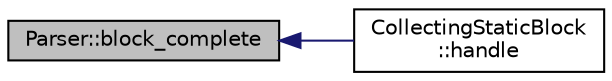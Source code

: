 digraph "Parser::block_complete"
{
 // INTERACTIVE_SVG=YES
  edge [fontname="Helvetica",fontsize="10",labelfontname="Helvetica",labelfontsize="10"];
  node [fontname="Helvetica",fontsize="10",shape=record];
  rankdir="LR";
  Node1 [label="Parser::block_complete",height=0.2,width=0.4,color="black", fillcolor="grey75", style="filled" fontcolor="black"];
  Node1 -> Node2 [dir="back",color="midnightblue",fontsize="10",style="solid",fontname="Helvetica"];
  Node2 [label="CollectingStaticBlock\l::handle",height=0.2,width=0.4,color="black", fillcolor="white", style="filled",URL="$class_collecting_static_block.html#ae3b1cc7db819dafaff6e5964e0b0ccbe"];
}
